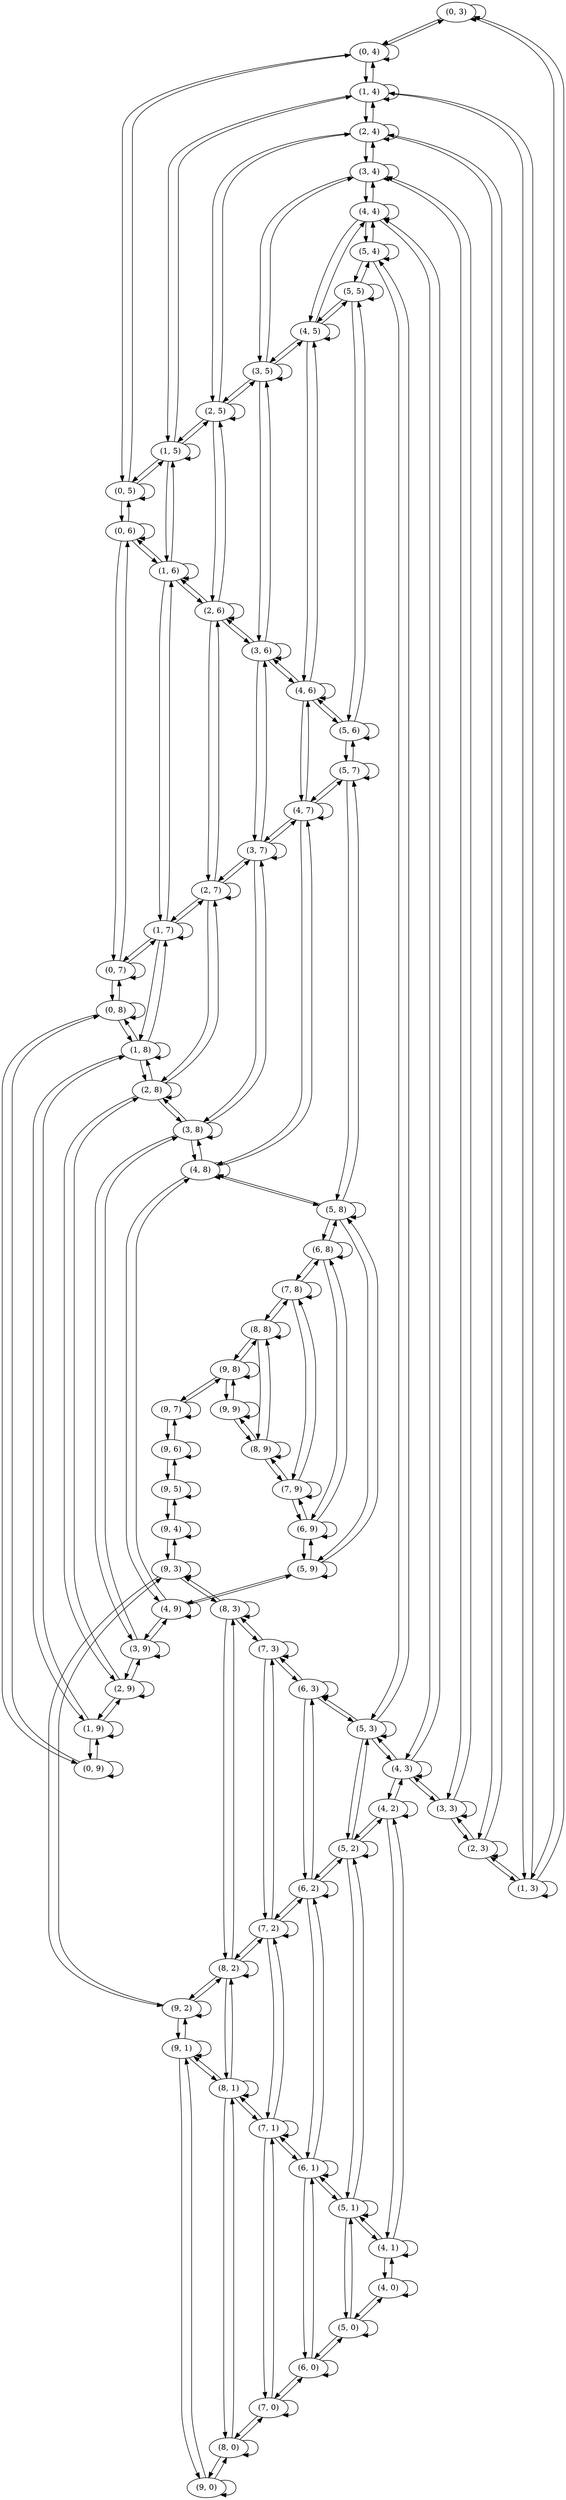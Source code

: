 digraph "10x10 gridworld with self-loops and holes" {
"(0, 3)";
"(0, 4)";
"(1, 3)";
"(0, 5)";
"(1, 4)";
"(2, 3)";
"(0, 6)";
"(1, 5)";
"(2, 4)";
"(0, 7)";
"(1, 6)";
"(2, 5)";
"(0, 8)";
"(1, 7)";
"(2, 6)";
"(0, 9)";
"(1, 8)";
"(2, 7)";
"(1, 9)";
"(2, 8)";
"(2, 9)";
"(3, 3)";
"(3, 4)";
"(3, 5)";
"(3, 6)";
"(3, 7)";
"(3, 8)";
"(3, 9)";
"(4, 3)";
"(4, 4)";
"(4, 5)";
"(4, 6)";
"(4, 7)";
"(4, 8)";
"(4, 9)";
"(4, 0)";
"(4, 1)";
"(5, 0)";
"(4, 2)";
"(5, 1)";
"(5, 2)";
"(5, 3)";
"(5, 4)";
"(5, 5)";
"(5, 6)";
"(5, 7)";
"(5, 8)";
"(5, 9)";
"(6, 0)";
"(6, 1)";
"(6, 2)";
"(6, 3)";
"(6, 8)";
"(6, 9)";
"(7, 0)";
"(7, 1)";
"(7, 2)";
"(7, 3)";
"(7, 8)";
"(7, 9)";
"(8, 0)";
"(8, 1)";
"(8, 2)";
"(8, 3)";
"(8, 8)";
"(8, 9)";
"(9, 0)";
"(9, 1)";
"(9, 2)";
"(9, 3)";
"(9, 8)";
"(9, 9)";
"(9, 4)";
"(9, 5)";
"(9, 6)";
"(9, 7)";
"(0, 3)" -> "(0, 4)";
"(0, 3)" -> "(1, 3)";
"(0, 3)" -> "(0, 3)";
"(0, 4)" -> "(0, 3)";
"(0, 4)" -> "(0, 5)";
"(0, 4)" -> "(1, 4)";
"(0, 4)" -> "(0, 4)";
"(1, 3)" -> "(0, 3)";
"(1, 3)" -> "(1, 4)";
"(1, 3)" -> "(2, 3)";
"(1, 3)" -> "(1, 3)";
"(0, 5)" -> "(0, 4)";
"(0, 5)" -> "(0, 6)";
"(0, 5)" -> "(1, 5)";
"(0, 5)" -> "(0, 5)";
"(1, 4)" -> "(0, 4)";
"(1, 4)" -> "(1, 3)";
"(1, 4)" -> "(1, 5)";
"(1, 4)" -> "(2, 4)";
"(1, 4)" -> "(1, 4)";
"(2, 3)" -> "(1, 3)";
"(2, 3)" -> "(2, 4)";
"(2, 3)" -> "(3, 3)";
"(2, 3)" -> "(2, 3)";
"(0, 6)" -> "(0, 5)";
"(0, 6)" -> "(0, 7)";
"(0, 6)" -> "(1, 6)";
"(0, 6)" -> "(0, 6)";
"(1, 5)" -> "(0, 5)";
"(1, 5)" -> "(1, 4)";
"(1, 5)" -> "(1, 6)";
"(1, 5)" -> "(2, 5)";
"(1, 5)" -> "(1, 5)";
"(2, 4)" -> "(1, 4)";
"(2, 4)" -> "(2, 3)";
"(2, 4)" -> "(2, 5)";
"(2, 4)" -> "(3, 4)";
"(2, 4)" -> "(2, 4)";
"(0, 7)" -> "(0, 6)";
"(0, 7)" -> "(0, 8)";
"(0, 7)" -> "(1, 7)";
"(0, 7)" -> "(0, 7)";
"(1, 6)" -> "(0, 6)";
"(1, 6)" -> "(1, 5)";
"(1, 6)" -> "(1, 7)";
"(1, 6)" -> "(2, 6)";
"(1, 6)" -> "(1, 6)";
"(2, 5)" -> "(1, 5)";
"(2, 5)" -> "(2, 4)";
"(2, 5)" -> "(2, 6)";
"(2, 5)" -> "(3, 5)";
"(2, 5)" -> "(2, 5)";
"(0, 8)" -> "(0, 7)";
"(0, 8)" -> "(0, 9)";
"(0, 8)" -> "(1, 8)";
"(0, 8)" -> "(0, 8)";
"(1, 7)" -> "(0, 7)";
"(1, 7)" -> "(1, 6)";
"(1, 7)" -> "(1, 8)";
"(1, 7)" -> "(2, 7)";
"(1, 7)" -> "(1, 7)";
"(2, 6)" -> "(1, 6)";
"(2, 6)" -> "(2, 5)";
"(2, 6)" -> "(2, 7)";
"(2, 6)" -> "(3, 6)";
"(2, 6)" -> "(2, 6)";
"(0, 9)" -> "(0, 8)";
"(0, 9)" -> "(1, 9)";
"(0, 9)" -> "(0, 9)";
"(1, 8)" -> "(0, 8)";
"(1, 8)" -> "(1, 7)";
"(1, 8)" -> "(1, 9)";
"(1, 8)" -> "(2, 8)";
"(1, 8)" -> "(1, 8)";
"(2, 7)" -> "(1, 7)";
"(2, 7)" -> "(2, 6)";
"(2, 7)" -> "(2, 8)";
"(2, 7)" -> "(3, 7)";
"(2, 7)" -> "(2, 7)";
"(1, 9)" -> "(0, 9)";
"(1, 9)" -> "(1, 8)";
"(1, 9)" -> "(2, 9)";
"(1, 9)" -> "(1, 9)";
"(2, 8)" -> "(1, 8)";
"(2, 8)" -> "(2, 7)";
"(2, 8)" -> "(2, 9)";
"(2, 8)" -> "(3, 8)";
"(2, 8)" -> "(2, 8)";
"(2, 9)" -> "(1, 9)";
"(2, 9)" -> "(2, 8)";
"(2, 9)" -> "(3, 9)";
"(2, 9)" -> "(2, 9)";
"(3, 3)" -> "(2, 3)";
"(3, 3)" -> "(3, 4)";
"(3, 3)" -> "(4, 3)";
"(3, 3)" -> "(3, 3)";
"(3, 4)" -> "(2, 4)";
"(3, 4)" -> "(3, 3)";
"(3, 4)" -> "(3, 5)";
"(3, 4)" -> "(4, 4)";
"(3, 4)" -> "(3, 4)";
"(3, 5)" -> "(2, 5)";
"(3, 5)" -> "(3, 4)";
"(3, 5)" -> "(3, 6)";
"(3, 5)" -> "(4, 5)";
"(3, 5)" -> "(3, 5)";
"(3, 6)" -> "(2, 6)";
"(3, 6)" -> "(3, 5)";
"(3, 6)" -> "(3, 7)";
"(3, 6)" -> "(4, 6)";
"(3, 6)" -> "(3, 6)";
"(3, 7)" -> "(2, 7)";
"(3, 7)" -> "(3, 6)";
"(3, 7)" -> "(3, 8)";
"(3, 7)" -> "(4, 7)";
"(3, 7)" -> "(3, 7)";
"(3, 8)" -> "(2, 8)";
"(3, 8)" -> "(3, 7)";
"(3, 8)" -> "(3, 9)";
"(3, 8)" -> "(4, 8)";
"(3, 8)" -> "(3, 8)";
"(3, 9)" -> "(2, 9)";
"(3, 9)" -> "(3, 8)";
"(3, 9)" -> "(4, 9)";
"(3, 9)" -> "(3, 9)";
"(4, 3)" -> "(3, 3)";
"(4, 3)" -> "(4, 2)";
"(4, 3)" -> "(4, 4)";
"(4, 3)" -> "(5, 3)";
"(4, 3)" -> "(4, 3)";
"(4, 4)" -> "(3, 4)";
"(4, 4)" -> "(4, 3)";
"(4, 4)" -> "(4, 5)";
"(4, 4)" -> "(5, 4)";
"(4, 4)" -> "(4, 4)";
"(4, 5)" -> "(3, 5)";
"(4, 5)" -> "(4, 4)";
"(4, 5)" -> "(4, 6)";
"(4, 5)" -> "(5, 5)";
"(4, 5)" -> "(4, 5)";
"(4, 6)" -> "(3, 6)";
"(4, 6)" -> "(4, 5)";
"(4, 6)" -> "(4, 7)";
"(4, 6)" -> "(5, 6)";
"(4, 6)" -> "(4, 6)";
"(4, 7)" -> "(3, 7)";
"(4, 7)" -> "(4, 6)";
"(4, 7)" -> "(4, 8)";
"(4, 7)" -> "(5, 7)";
"(4, 7)" -> "(4, 7)";
"(4, 8)" -> "(3, 8)";
"(4, 8)" -> "(4, 7)";
"(4, 8)" -> "(4, 9)";
"(4, 8)" -> "(5, 8)";
"(4, 8)" -> "(4, 8)";
"(4, 9)" -> "(3, 9)";
"(4, 9)" -> "(4, 8)";
"(4, 9)" -> "(5, 9)";
"(4, 9)" -> "(4, 9)";
"(4, 0)" -> "(4, 1)";
"(4, 0)" -> "(5, 0)";
"(4, 0)" -> "(4, 0)";
"(4, 1)" -> "(4, 0)";
"(4, 1)" -> "(4, 2)";
"(4, 1)" -> "(5, 1)";
"(4, 1)" -> "(4, 1)";
"(5, 0)" -> "(4, 0)";
"(5, 0)" -> "(5, 1)";
"(5, 0)" -> "(6, 0)";
"(5, 0)" -> "(5, 0)";
"(4, 2)" -> "(4, 1)";
"(4, 2)" -> "(4, 3)";
"(4, 2)" -> "(5, 2)";
"(4, 2)" -> "(4, 2)";
"(5, 1)" -> "(4, 1)";
"(5, 1)" -> "(5, 0)";
"(5, 1)" -> "(5, 2)";
"(5, 1)" -> "(6, 1)";
"(5, 1)" -> "(5, 1)";
"(5, 2)" -> "(4, 2)";
"(5, 2)" -> "(5, 1)";
"(5, 2)" -> "(5, 3)";
"(5, 2)" -> "(6, 2)";
"(5, 2)" -> "(5, 2)";
"(5, 3)" -> "(4, 3)";
"(5, 3)" -> "(5, 2)";
"(5, 3)" -> "(5, 4)";
"(5, 3)" -> "(6, 3)";
"(5, 3)" -> "(5, 3)";
"(5, 4)" -> "(4, 4)";
"(5, 4)" -> "(5, 3)";
"(5, 4)" -> "(5, 5)";
"(5, 4)" -> "(5, 4)";
"(5, 5)" -> "(4, 5)";
"(5, 5)" -> "(5, 4)";
"(5, 5)" -> "(5, 6)";
"(5, 5)" -> "(5, 5)";
"(5, 6)" -> "(4, 6)";
"(5, 6)" -> "(5, 5)";
"(5, 6)" -> "(5, 7)";
"(5, 6)" -> "(5, 6)";
"(5, 7)" -> "(4, 7)";
"(5, 7)" -> "(5, 6)";
"(5, 7)" -> "(5, 8)";
"(5, 7)" -> "(5, 7)";
"(5, 8)" -> "(4, 8)";
"(5, 8)" -> "(5, 7)";
"(5, 8)" -> "(5, 9)";
"(5, 8)" -> "(6, 8)";
"(5, 8)" -> "(5, 8)";
"(5, 9)" -> "(4, 9)";
"(5, 9)" -> "(5, 8)";
"(5, 9)" -> "(6, 9)";
"(5, 9)" -> "(5, 9)";
"(6, 0)" -> "(5, 0)";
"(6, 0)" -> "(6, 1)";
"(6, 0)" -> "(7, 0)";
"(6, 0)" -> "(6, 0)";
"(6, 1)" -> "(5, 1)";
"(6, 1)" -> "(6, 0)";
"(6, 1)" -> "(6, 2)";
"(6, 1)" -> "(7, 1)";
"(6, 1)" -> "(6, 1)";
"(6, 2)" -> "(5, 2)";
"(6, 2)" -> "(6, 1)";
"(6, 2)" -> "(6, 3)";
"(6, 2)" -> "(7, 2)";
"(6, 2)" -> "(6, 2)";
"(6, 3)" -> "(5, 3)";
"(6, 3)" -> "(6, 2)";
"(6, 3)" -> "(7, 3)";
"(6, 3)" -> "(6, 3)";
"(6, 8)" -> "(5, 8)";
"(6, 8)" -> "(6, 9)";
"(6, 8)" -> "(7, 8)";
"(6, 8)" -> "(6, 8)";
"(6, 9)" -> "(5, 9)";
"(6, 9)" -> "(6, 8)";
"(6, 9)" -> "(7, 9)";
"(6, 9)" -> "(6, 9)";
"(7, 0)" -> "(6, 0)";
"(7, 0)" -> "(7, 1)";
"(7, 0)" -> "(8, 0)";
"(7, 0)" -> "(7, 0)";
"(7, 1)" -> "(6, 1)";
"(7, 1)" -> "(7, 0)";
"(7, 1)" -> "(7, 2)";
"(7, 1)" -> "(8, 1)";
"(7, 1)" -> "(7, 1)";
"(7, 2)" -> "(6, 2)";
"(7, 2)" -> "(7, 1)";
"(7, 2)" -> "(7, 3)";
"(7, 2)" -> "(8, 2)";
"(7, 2)" -> "(7, 2)";
"(7, 3)" -> "(6, 3)";
"(7, 3)" -> "(7, 2)";
"(7, 3)" -> "(8, 3)";
"(7, 3)" -> "(7, 3)";
"(7, 8)" -> "(6, 8)";
"(7, 8)" -> "(7, 9)";
"(7, 8)" -> "(8, 8)";
"(7, 8)" -> "(7, 8)";
"(7, 9)" -> "(6, 9)";
"(7, 9)" -> "(7, 8)";
"(7, 9)" -> "(8, 9)";
"(7, 9)" -> "(7, 9)";
"(8, 0)" -> "(7, 0)";
"(8, 0)" -> "(8, 1)";
"(8, 0)" -> "(9, 0)";
"(8, 0)" -> "(8, 0)";
"(8, 1)" -> "(7, 1)";
"(8, 1)" -> "(8, 0)";
"(8, 1)" -> "(8, 2)";
"(8, 1)" -> "(9, 1)";
"(8, 1)" -> "(8, 1)";
"(8, 2)" -> "(7, 2)";
"(8, 2)" -> "(8, 1)";
"(8, 2)" -> "(8, 3)";
"(8, 2)" -> "(9, 2)";
"(8, 2)" -> "(8, 2)";
"(8, 3)" -> "(7, 3)";
"(8, 3)" -> "(8, 2)";
"(8, 3)" -> "(9, 3)";
"(8, 3)" -> "(8, 3)";
"(8, 8)" -> "(7, 8)";
"(8, 8)" -> "(8, 9)";
"(8, 8)" -> "(9, 8)";
"(8, 8)" -> "(8, 8)";
"(8, 9)" -> "(7, 9)";
"(8, 9)" -> "(8, 8)";
"(8, 9)" -> "(9, 9)";
"(8, 9)" -> "(8, 9)";
"(9, 0)" -> "(8, 0)";
"(9, 0)" -> "(9, 1)";
"(9, 0)" -> "(9, 0)";
"(9, 1)" -> "(8, 1)";
"(9, 1)" -> "(9, 0)";
"(9, 1)" -> "(9, 2)";
"(9, 1)" -> "(9, 1)";
"(9, 2)" -> "(8, 2)";
"(9, 2)" -> "(9, 1)";
"(9, 2)" -> "(9, 3)";
"(9, 2)" -> "(9, 2)";
"(9, 3)" -> "(8, 3)";
"(9, 3)" -> "(9, 2)";
"(9, 3)" -> "(9, 4)";
"(9, 3)" -> "(9, 3)";
"(9, 8)" -> "(8, 8)";
"(9, 8)" -> "(9, 7)";
"(9, 8)" -> "(9, 9)";
"(9, 8)" -> "(9, 8)";
"(9, 9)" -> "(8, 9)";
"(9, 9)" -> "(9, 8)";
"(9, 9)" -> "(9, 9)";
"(9, 4)" -> "(9, 3)";
"(9, 4)" -> "(9, 5)";
"(9, 4)" -> "(9, 4)";
"(9, 5)" -> "(9, 4)";
"(9, 5)" -> "(9, 6)";
"(9, 5)" -> "(9, 5)";
"(9, 6)" -> "(9, 5)";
"(9, 6)" -> "(9, 7)";
"(9, 6)" -> "(9, 6)";
"(9, 7)" -> "(9, 6)";
"(9, 7)" -> "(9, 8)";
"(9, 7)" -> "(9, 7)";
}

